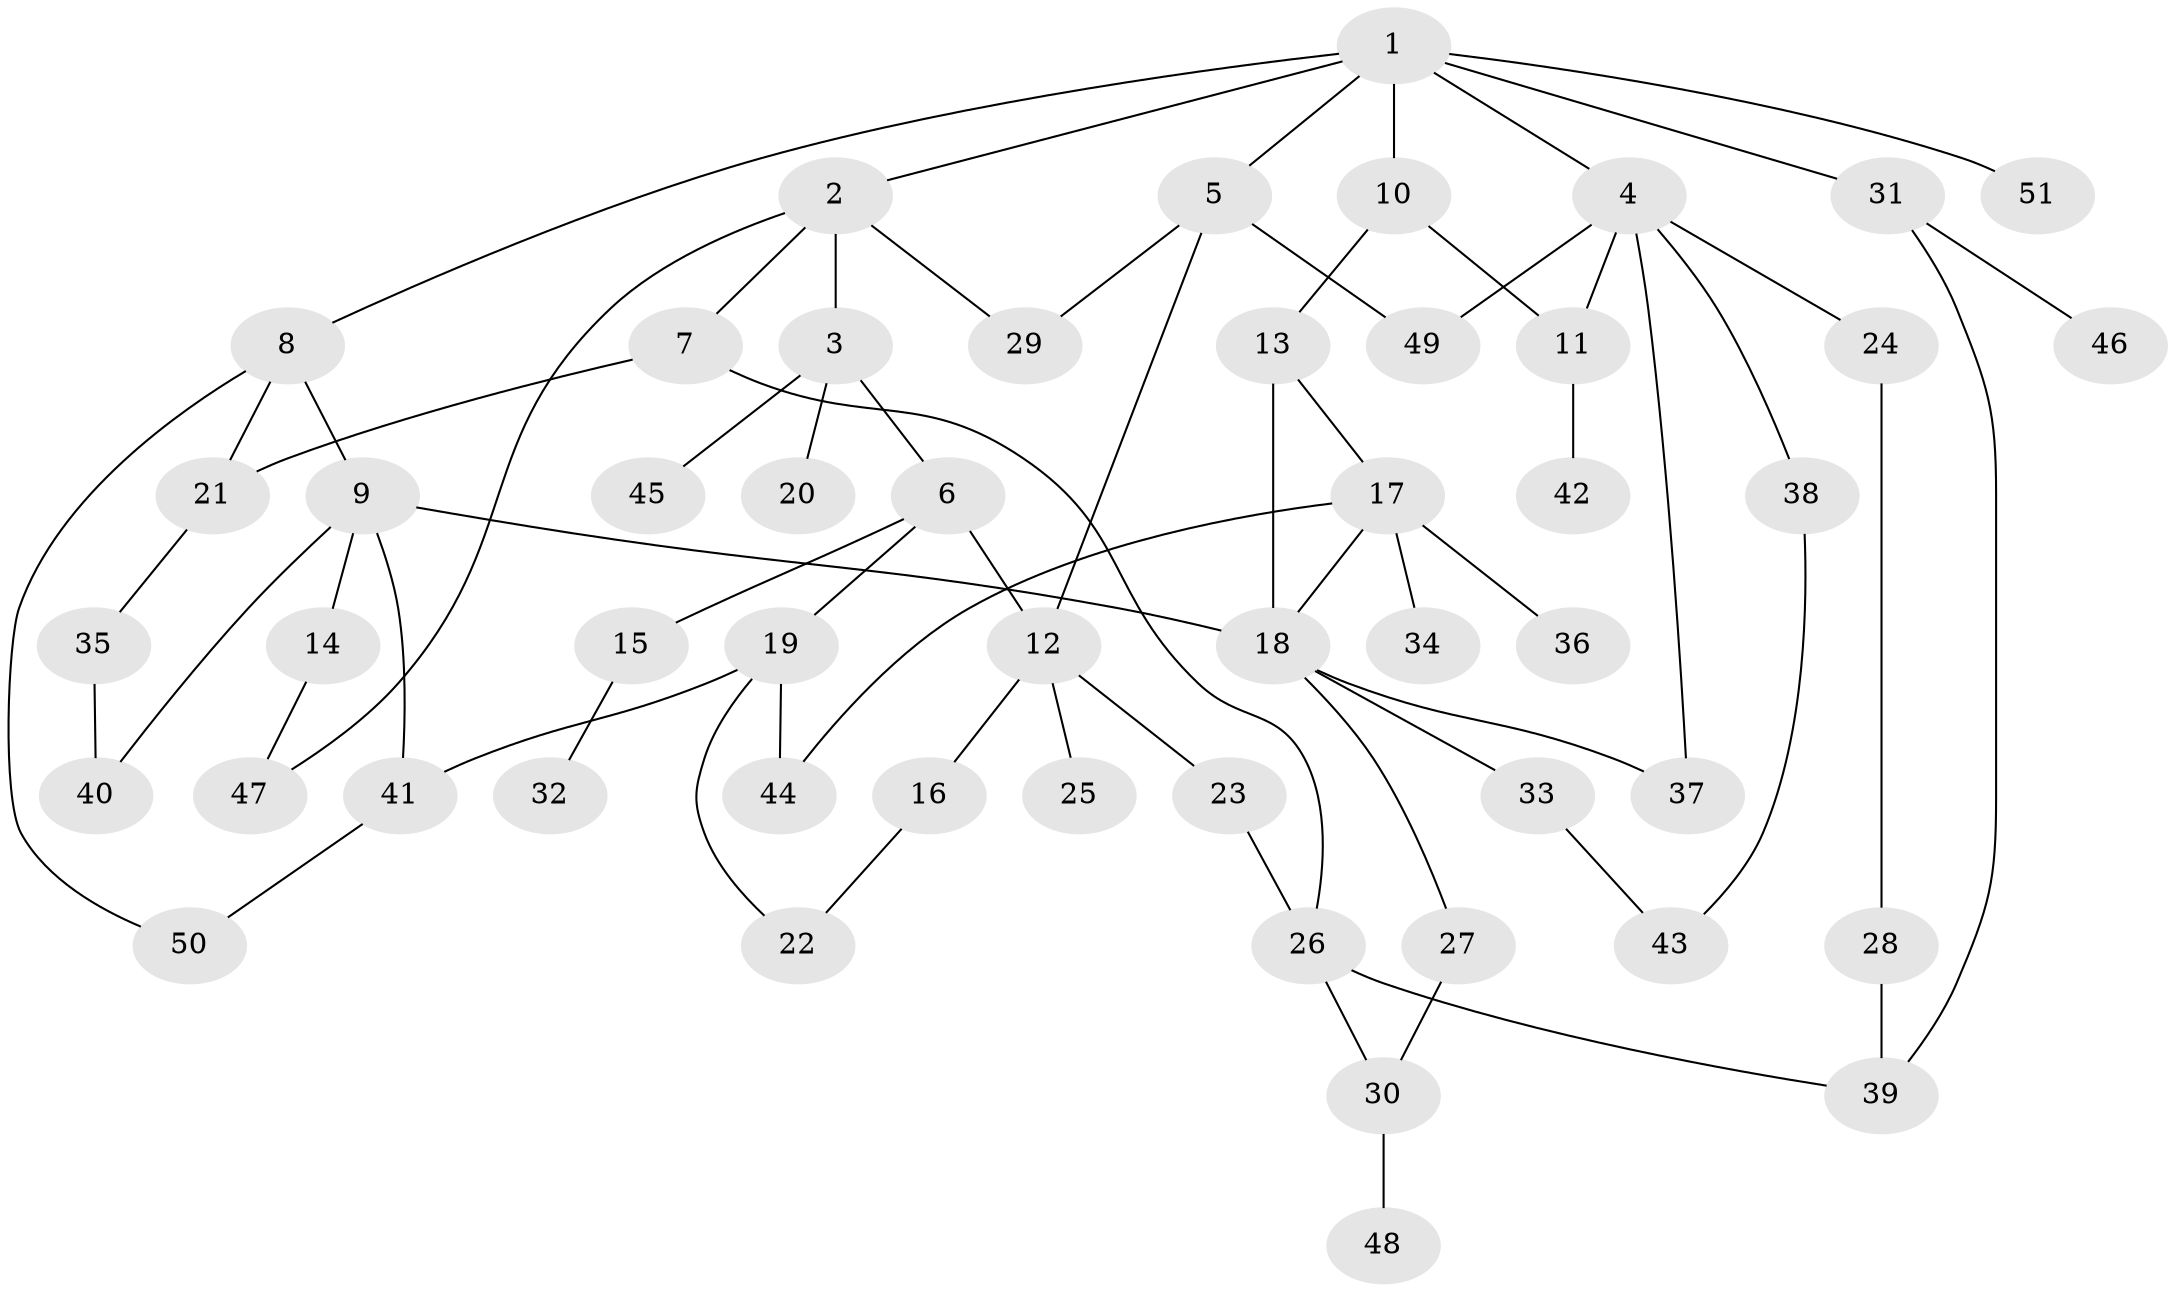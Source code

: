 // coarse degree distribution, {10: 0.06666666666666667, 4: 0.13333333333333333, 3: 0.2, 6: 0.06666666666666667, 1: 0.3333333333333333, 2: 0.2}
// Generated by graph-tools (version 1.1) at 2025/17/03/04/25 18:17:12]
// undirected, 51 vertices, 69 edges
graph export_dot {
graph [start="1"]
  node [color=gray90,style=filled];
  1;
  2;
  3;
  4;
  5;
  6;
  7;
  8;
  9;
  10;
  11;
  12;
  13;
  14;
  15;
  16;
  17;
  18;
  19;
  20;
  21;
  22;
  23;
  24;
  25;
  26;
  27;
  28;
  29;
  30;
  31;
  32;
  33;
  34;
  35;
  36;
  37;
  38;
  39;
  40;
  41;
  42;
  43;
  44;
  45;
  46;
  47;
  48;
  49;
  50;
  51;
  1 -- 2;
  1 -- 4;
  1 -- 5;
  1 -- 8;
  1 -- 10;
  1 -- 31;
  1 -- 51;
  2 -- 3;
  2 -- 7;
  2 -- 29;
  2 -- 47;
  3 -- 6;
  3 -- 20;
  3 -- 45;
  4 -- 11;
  4 -- 24;
  4 -- 38;
  4 -- 49;
  4 -- 37;
  5 -- 49;
  5 -- 12;
  5 -- 29;
  6 -- 12;
  6 -- 15;
  6 -- 19;
  7 -- 21;
  7 -- 26;
  8 -- 9;
  8 -- 50;
  8 -- 21;
  9 -- 14;
  9 -- 18;
  9 -- 40;
  9 -- 41;
  10 -- 13;
  10 -- 11;
  11 -- 42;
  12 -- 16;
  12 -- 23;
  12 -- 25;
  13 -- 17;
  13 -- 18;
  14 -- 47;
  15 -- 32;
  16 -- 22;
  17 -- 34;
  17 -- 36;
  17 -- 44;
  17 -- 18;
  18 -- 27;
  18 -- 33;
  18 -- 37;
  19 -- 41;
  19 -- 44;
  19 -- 22;
  21 -- 35;
  23 -- 26;
  24 -- 28;
  26 -- 39;
  26 -- 30;
  27 -- 30;
  28 -- 39;
  30 -- 48;
  31 -- 46;
  31 -- 39;
  33 -- 43;
  35 -- 40;
  38 -- 43;
  41 -- 50;
}
